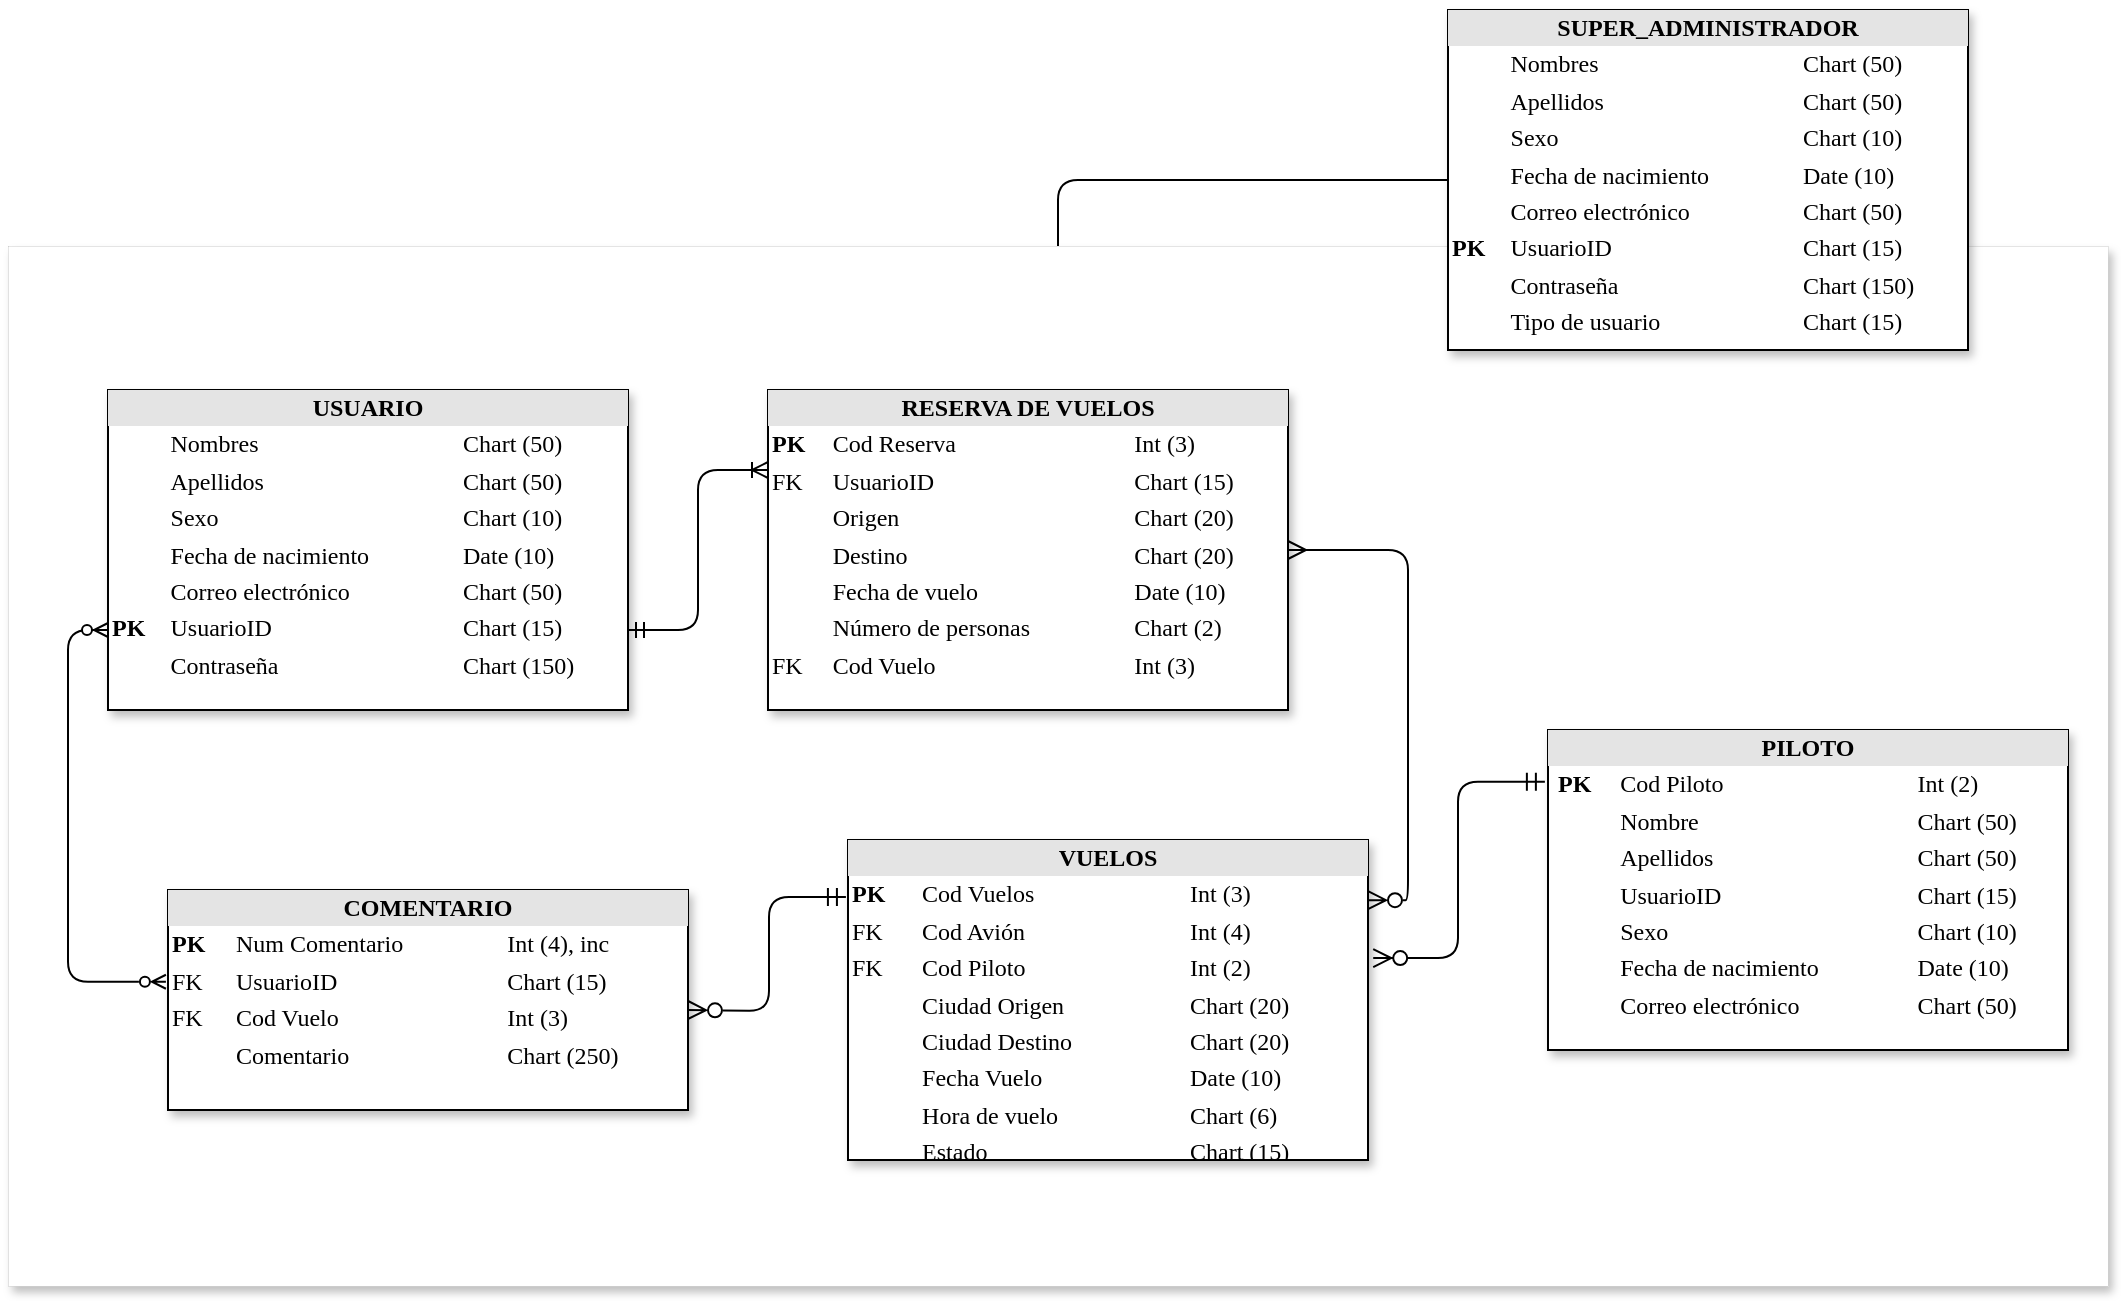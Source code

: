 <mxfile version="15.4.1" type="device"><diagram name="Page-1" id="2ca16b54-16f6-2749-3443-fa8db7711227"><mxGraphModel dx="1392" dy="878" grid="1" gridSize="10" guides="1" tooltips="1" connect="1" arrows="1" fold="1" page="1" pageScale="1" pageWidth="1100" pageHeight="850" background="none" math="0" shadow="0"><root><mxCell id="0"/><mxCell id="1" parent="0"/><mxCell id="YZwVHZ6_KzHsndQQwgZg-22" value="" style="rounded=0;whiteSpace=wrap;html=1;shadow=1;fontFamily=Tahoma;align=left;glass=0;sketch=0;strokeWidth=0;" vertex="1" parent="1"><mxGeometry x="25" y="224" width="1050" height="520" as="geometry"/></mxCell><mxCell id="YZwVHZ6_KzHsndQQwgZg-18" style="edgeStyle=orthogonalEdgeStyle;rounded=1;sketch=0;orthogonalLoop=1;jettySize=auto;html=1;exitX=0;exitY=0.75;exitDx=0;exitDy=0;entryX=-0.004;entryY=0.417;entryDx=0;entryDy=0;shadow=0;fontFamily=Tahoma;startArrow=ERzeroToMany;startFill=1;endArrow=ERzeroToMany;endFill=0;startSize=5;endSize=5;entryPerimeter=0;" edge="1" parent="1" source="2ed32ef02a7f4228-1" target="YZwVHZ6_KzHsndQQwgZg-13"><mxGeometry relative="1" as="geometry"/></mxCell><mxCell id="2ed32ef02a7f4228-1" value="&lt;div style=&quot;box-sizing: border-box ; width: 100% ; background: rgb(228 , 228 , 228) ; padding: 2px&quot;&gt;&lt;b&gt;USUARIO&lt;/b&gt;&lt;/div&gt;&lt;table style=&quot;text-align: left ; width: 100% ; font-size: 1em&quot; cellpadding=&quot;2&quot; cellspacing=&quot;0&quot;&gt;&lt;tbody&gt;&lt;tr&gt;&lt;td&gt;&amp;nbsp;&lt;/td&gt;&lt;td style=&quot;text-align: left&quot;&gt;Nombres&lt;/td&gt;&lt;td style=&quot;text-align: left&quot;&gt;Chart (50)&lt;/td&gt;&lt;/tr&gt;&lt;tr&gt;&lt;td style=&quot;text-align: left&quot;&gt;&lt;br&gt;&lt;/td&gt;&lt;td style=&quot;text-align: left&quot;&gt;Apellidos&lt;/td&gt;&lt;td style=&quot;text-align: left&quot;&gt;Chart (50)&lt;br&gt;&lt;/td&gt;&lt;/tr&gt;&lt;tr&gt;&lt;td style=&quot;text-align: left&quot;&gt;&lt;/td&gt;&lt;td style=&quot;text-align: left&quot;&gt;Sexo&lt;/td&gt;&lt;td style=&quot;text-align: left&quot;&gt;Chart (10)&lt;br&gt;&lt;/td&gt;&lt;/tr&gt;&lt;tr&gt;&lt;td style=&quot;text-align: left&quot;&gt;&lt;br&gt;&lt;/td&gt;&lt;td style=&quot;text-align: left&quot;&gt;Fecha de nacimiento&lt;/td&gt;&lt;td style=&quot;text-align: left&quot;&gt;Date (10)&lt;/td&gt;&lt;/tr&gt;&lt;tr&gt;&lt;td style=&quot;text-align: left&quot;&gt;&lt;br&gt;&lt;/td&gt;&lt;td style=&quot;text-align: left&quot;&gt;Correo electrónico&lt;/td&gt;&lt;td style=&quot;text-align: left&quot;&gt;Chart (50)&lt;br&gt;&lt;/td&gt;&lt;/tr&gt;&lt;tr&gt;&lt;td style=&quot;text-align: left&quot;&gt;&lt;b&gt;PK&lt;/b&gt;&lt;/td&gt;&lt;td style=&quot;text-align: left&quot;&gt;UsuarioID&lt;/td&gt;&lt;td style=&quot;text-align: left&quot;&gt;Chart (15)&lt;br&gt;&lt;/td&gt;&lt;/tr&gt;&lt;tr&gt;&lt;td style=&quot;text-align: left&quot;&gt;&lt;br&gt;&lt;/td&gt;&lt;td style=&quot;text-align: left&quot;&gt;Contraseña&lt;/td&gt;&lt;td style=&quot;text-align: left&quot;&gt;Chart (150)&lt;br&gt;&lt;/td&gt;&lt;/tr&gt;&lt;/tbody&gt;&lt;/table&gt;" style="verticalAlign=top;align=center;overflow=fill;html=1;rounded=0;shadow=1;comic=0;labelBackgroundColor=none;strokeWidth=1;fontFamily=Verdana;fontSize=12;" parent="1" vertex="1"><mxGeometry x="75" y="296" width="260" height="160" as="geometry"/></mxCell><mxCell id="2ed32ef02a7f4228-15" style="edgeStyle=orthogonalEdgeStyle;html=1;entryX=0;entryY=0.25;labelBackgroundColor=none;startArrow=ERmandOne;endArrow=ERoneToMany;fontFamily=Verdana;fontSize=12;align=left;entryDx=0;entryDy=0;exitX=1;exitY=0.75;exitDx=0;exitDy=0;" parent="1" source="2ed32ef02a7f4228-1" target="YZwVHZ6_KzHsndQQwgZg-4" edge="1"><mxGeometry relative="1" as="geometry"><mxPoint x="315" y="326" as="sourcePoint"/></mxGeometry></mxCell><mxCell id="YZwVHZ6_KzHsndQQwgZg-15" style="edgeStyle=orthogonalEdgeStyle;rounded=1;sketch=0;orthogonalLoop=1;jettySize=auto;html=1;exitX=1;exitY=0.5;exitDx=0;exitDy=0;entryX=1;entryY=0.188;entryDx=0;entryDy=0;shadow=0;fontFamily=Tahoma;startArrow=ERmany;startFill=0;endArrow=ERzeroToMany;endFill=0;startSize=7;endSize=7;entryPerimeter=0;" edge="1" parent="1" source="YZwVHZ6_KzHsndQQwgZg-4" target="YZwVHZ6_KzHsndQQwgZg-9"><mxGeometry relative="1" as="geometry"/></mxCell><mxCell id="YZwVHZ6_KzHsndQQwgZg-4" value="&lt;div style=&quot;box-sizing: border-box ; width: 100% ; background: rgb(228 , 228 , 228) ; padding: 2px&quot;&gt;&lt;b&gt;RESERVA DE VUELOS&lt;/b&gt;&lt;/div&gt;&lt;table style=&quot;text-align: left ; width: 100% ; font-size: 1em&quot; cellpadding=&quot;2&quot; cellspacing=&quot;0&quot;&gt;&lt;tbody&gt;&lt;tr&gt;&lt;td&gt;&lt;b&gt;PK&lt;/b&gt;&lt;/td&gt;&lt;td&gt;Cod Reserva&lt;/td&gt;&lt;td&gt;Int (3)&lt;br&gt;&lt;/td&gt;&lt;/tr&gt;&lt;tr&gt;&lt;td&gt;FK&lt;/td&gt;&lt;td&gt;UsuarioID&lt;/td&gt;&lt;td&gt;Chart (15)&lt;br&gt;&lt;/td&gt;&lt;/tr&gt;&lt;tr&gt;&lt;td&gt;&amp;nbsp;&lt;/td&gt;&lt;td style=&quot;text-align: left&quot;&gt;Origen&lt;/td&gt;&lt;td style=&quot;text-align: left&quot;&gt;Chart (20)&lt;/td&gt;&lt;/tr&gt;&lt;tr&gt;&lt;td style=&quot;text-align: left&quot;&gt;&lt;br&gt;&lt;/td&gt;&lt;td style=&quot;text-align: left&quot;&gt;Destino&lt;/td&gt;&lt;td style=&quot;text-align: left&quot;&gt;Chart (20)&lt;br&gt;&lt;/td&gt;&lt;/tr&gt;&lt;tr&gt;&lt;td style=&quot;text-align: left&quot;&gt;&lt;br&gt;&lt;/td&gt;&lt;td style=&quot;text-align: left&quot;&gt;Fecha de vuelo&lt;/td&gt;&lt;td style=&quot;text-align: left&quot;&gt;Date (10)&lt;/td&gt;&lt;/tr&gt;&lt;tr&gt;&lt;td style=&quot;text-align: left&quot;&gt;&lt;br&gt;&lt;/td&gt;&lt;td style=&quot;text-align: left&quot;&gt;Número de personas&lt;/td&gt;&lt;td style=&quot;text-align: left&quot;&gt;Chart (2)&lt;br&gt;&lt;/td&gt;&lt;/tr&gt;&lt;tr&gt;&lt;td style=&quot;text-align: left&quot;&gt;FK&lt;/td&gt;&lt;td style=&quot;text-align: left&quot;&gt;Cod Vuelo&lt;/td&gt;&lt;td style=&quot;text-align: left&quot;&gt;Int (3)&lt;br&gt;&lt;/td&gt;&lt;/tr&gt;&lt;/tbody&gt;&lt;/table&gt;" style="verticalAlign=top;align=center;overflow=fill;html=1;rounded=0;shadow=1;comic=0;labelBackgroundColor=none;strokeWidth=1;fontFamily=Verdana;fontSize=12;" vertex="1" parent="1"><mxGeometry x="405" y="296" width="260" height="160" as="geometry"/></mxCell><mxCell id="YZwVHZ6_KzHsndQQwgZg-16" style="edgeStyle=orthogonalEdgeStyle;rounded=1;sketch=0;orthogonalLoop=1;jettySize=auto;html=1;exitX=1.01;exitY=0.369;exitDx=0;exitDy=0;entryX=-0.006;entryY=0.162;entryDx=0;entryDy=0;entryPerimeter=0;shadow=0;fontFamily=Tahoma;startArrow=ERzeroToMany;startFill=1;endArrow=ERmandOne;endFill=0;startSize=7;endSize=7;exitPerimeter=0;" edge="1" parent="1" source="YZwVHZ6_KzHsndQQwgZg-9" target="YZwVHZ6_KzHsndQQwgZg-11"><mxGeometry relative="1" as="geometry"/></mxCell><mxCell id="YZwVHZ6_KzHsndQQwgZg-17" style="edgeStyle=orthogonalEdgeStyle;rounded=1;sketch=0;orthogonalLoop=1;jettySize=auto;html=1;exitX=-0.004;exitY=0.178;exitDx=0;exitDy=0;shadow=0;fontFamily=Tahoma;startArrow=ERmandOne;startFill=0;endArrow=ERzeroToMany;endFill=0;startSize=7;endSize=7;exitPerimeter=0;" edge="1" parent="1" source="YZwVHZ6_KzHsndQQwgZg-9"><mxGeometry relative="1" as="geometry"><mxPoint x="365" y="606" as="targetPoint"/></mxGeometry></mxCell><mxCell id="YZwVHZ6_KzHsndQQwgZg-9" value="&lt;div style=&quot;box-sizing: border-box ; width: 100% ; background: rgb(228 , 228 , 228) ; padding: 2px&quot;&gt;&lt;b&gt;VUELOS&lt;/b&gt;&lt;/div&gt;&lt;table style=&quot;text-align: left ; width: 100% ; font-size: 1em&quot; cellpadding=&quot;2&quot; cellspacing=&quot;0&quot;&gt;&lt;tbody&gt;&lt;tr&gt;&lt;td&gt;&lt;b&gt;PK&lt;/b&gt;&lt;/td&gt;&lt;td&gt;Cod Vuelos&lt;/td&gt;&lt;td&gt;Int (3)&lt;br&gt;&lt;/td&gt;&lt;/tr&gt;&lt;tr&gt;&lt;td&gt;FK&lt;/td&gt;&lt;td&gt;Cod Avión&lt;/td&gt;&lt;td&gt;Int (4)&lt;br&gt;&lt;/td&gt;&lt;/tr&gt;&lt;tr&gt;&lt;td&gt;FK&lt;/td&gt;&lt;td&gt;Cod Piloto&lt;/td&gt;&lt;td&gt;Int (2)&lt;/td&gt;&lt;/tr&gt;&lt;tr&gt;&lt;td&gt;&amp;nbsp;&lt;/td&gt;&lt;td style=&quot;text-align: left&quot;&gt;Ciudad Origen&lt;/td&gt;&lt;td style=&quot;text-align: left&quot;&gt;Chart (20)&lt;/td&gt;&lt;/tr&gt;&lt;tr&gt;&lt;td style=&quot;text-align: left&quot;&gt;&lt;br&gt;&lt;/td&gt;&lt;td style=&quot;text-align: left&quot;&gt;Ciudad Destino&lt;/td&gt;&lt;td style=&quot;text-align: left&quot;&gt;Chart (20)&lt;br&gt;&lt;/td&gt;&lt;/tr&gt;&lt;tr&gt;&lt;td style=&quot;text-align: left&quot;&gt;&lt;br&gt;&lt;/td&gt;&lt;td style=&quot;text-align: left&quot;&gt;Fecha Vuelo&lt;/td&gt;&lt;td style=&quot;text-align: left&quot;&gt;Date (10)&lt;/td&gt;&lt;/tr&gt;&lt;tr&gt;&lt;td style=&quot;text-align: left&quot;&gt;&lt;br&gt;&lt;/td&gt;&lt;td style=&quot;text-align: left&quot;&gt;Hora de vuelo&lt;/td&gt;&lt;td style=&quot;text-align: left&quot;&gt;Chart (6)&lt;br&gt;&lt;/td&gt;&lt;/tr&gt;&lt;tr&gt;&lt;td style=&quot;text-align: left&quot;&gt;&lt;br&gt;&lt;/td&gt;&lt;td style=&quot;text-align: left&quot;&gt;Estado&lt;/td&gt;&lt;td style=&quot;text-align: left&quot;&gt;Chart (15)&lt;br&gt;&lt;/td&gt;&lt;/tr&gt;&lt;/tbody&gt;&lt;/table&gt;" style="verticalAlign=top;align=center;overflow=fill;html=1;rounded=0;shadow=1;comic=0;labelBackgroundColor=none;strokeWidth=1;fontFamily=Verdana;fontSize=12;" vertex="1" parent="1"><mxGeometry x="445" y="521" width="260" height="160" as="geometry"/></mxCell><mxCell id="YZwVHZ6_KzHsndQQwgZg-11" value="&lt;div style=&quot;box-sizing: border-box ; width: 100% ; background: rgb(228 , 228 , 228) ; padding: 2px&quot;&gt;&lt;b&gt;PILOTO&lt;/b&gt;&lt;/div&gt;&lt;table style=&quot;text-align: left ; width: 100% ; font-size: 1em&quot; cellpadding=&quot;2&quot; cellspacing=&quot;0&quot;&gt;&lt;tbody&gt;&lt;tr&gt;&lt;td&gt;&amp;nbsp;&lt;b&gt;PK&lt;/b&gt;&lt;/td&gt;&lt;td style=&quot;text-align: left&quot;&gt;Cod Piloto&lt;/td&gt;&lt;td style=&quot;text-align: left&quot;&gt;Int (2)&lt;/td&gt;&lt;/tr&gt;&lt;tr&gt;&lt;td&gt;&lt;br&gt;&lt;/td&gt;&lt;td&gt;Nombre&lt;/td&gt;&lt;td&gt;Chart (50)&lt;br&gt;&lt;/td&gt;&lt;/tr&gt;&lt;tr&gt;&lt;td style=&quot;text-align: left&quot;&gt;&lt;br&gt;&lt;/td&gt;&lt;td style=&quot;text-align: left&quot;&gt;Apellidos&lt;/td&gt;&lt;td style=&quot;text-align: left&quot;&gt;Chart (50)&lt;br&gt;&lt;/td&gt;&lt;/tr&gt;&lt;tr&gt;&lt;td&gt;&lt;br&gt;&lt;/td&gt;&lt;td&gt;UsuarioID&lt;br&gt;&lt;/td&gt;&lt;td&gt;Chart (15)&lt;br&gt;&lt;/td&gt;&lt;/tr&gt;&lt;tr&gt;&lt;td style=&quot;text-align: left&quot;&gt;&lt;/td&gt;&lt;td style=&quot;text-align: left&quot;&gt;Sexo&lt;br&gt;&lt;/td&gt;&lt;td style=&quot;text-align: left&quot;&gt;Chart (10)&lt;br&gt;&lt;/td&gt;&lt;/tr&gt;&lt;tr&gt;&lt;td style=&quot;text-align: left&quot;&gt;&lt;br&gt;&lt;/td&gt;&lt;td style=&quot;text-align: left&quot;&gt;Fecha de nacimiento&lt;/td&gt;&lt;td style=&quot;text-align: left&quot;&gt;Date (10)&lt;/td&gt;&lt;/tr&gt;&lt;tr&gt;&lt;td style=&quot;text-align: left&quot;&gt;&lt;br&gt;&lt;/td&gt;&lt;td style=&quot;text-align: left&quot;&gt;Correo electrónico&lt;/td&gt;&lt;td style=&quot;text-align: left&quot;&gt;Chart (50)&lt;br&gt;&lt;/td&gt;&lt;/tr&gt;&lt;/tbody&gt;&lt;/table&gt;" style="verticalAlign=top;align=center;overflow=fill;html=1;rounded=0;shadow=1;comic=0;labelBackgroundColor=none;strokeWidth=1;fontFamily=Verdana;fontSize=12;" vertex="1" parent="1"><mxGeometry x="795" y="466" width="260" height="160" as="geometry"/></mxCell><mxCell id="YZwVHZ6_KzHsndQQwgZg-13" value="&lt;div style=&quot;box-sizing: border-box ; width: 100% ; background: rgb(228 , 228 , 228) ; padding: 2px&quot;&gt;&lt;b&gt;COMENTARIO&lt;/b&gt;&lt;/div&gt;&lt;table style=&quot;text-align: left ; width: 100% ; font-size: 1em&quot; cellpadding=&quot;2&quot; cellspacing=&quot;0&quot;&gt;&lt;tbody&gt;&lt;tr&gt;&lt;td&gt;&lt;b&gt;PK&lt;/b&gt;&lt;/td&gt;&lt;td style=&quot;text-align: left&quot;&gt;Num Comentario&lt;/td&gt;&lt;td style=&quot;text-align: left&quot;&gt;Int (4), inc&lt;/td&gt;&lt;/tr&gt;&lt;tr&gt;&lt;td style=&quot;text-align: left&quot;&gt;FK&lt;/td&gt;&lt;td style=&quot;text-align: left&quot;&gt;UsuarioID&lt;/td&gt;&lt;td style=&quot;text-align: left&quot;&gt;Chart (15)&lt;br&gt;&lt;/td&gt;&lt;/tr&gt;&lt;tr&gt;&lt;td style=&quot;text-align: left&quot;&gt;FK&lt;/td&gt;&lt;td style=&quot;text-align: left&quot;&gt;Cod Vuelo&lt;/td&gt;&lt;td style=&quot;text-align: left&quot;&gt;Int (3)&lt;br&gt;&lt;/td&gt;&lt;/tr&gt;&lt;tr&gt;&lt;td style=&quot;text-align: left&quot;&gt;&lt;br&gt;&lt;/td&gt;&lt;td style=&quot;text-align: left&quot;&gt;Comentario&lt;/td&gt;&lt;td style=&quot;text-align: left&quot;&gt;Chart (250)&lt;/td&gt;&lt;/tr&gt;&lt;/tbody&gt;&lt;/table&gt;" style="verticalAlign=top;align=center;overflow=fill;html=1;rounded=0;shadow=1;comic=0;labelBackgroundColor=none;strokeWidth=1;fontFamily=Verdana;fontSize=12;" vertex="1" parent="1"><mxGeometry x="105" y="546" width="260" height="110" as="geometry"/></mxCell><mxCell id="YZwVHZ6_KzHsndQQwgZg-25" style="edgeStyle=orthogonalEdgeStyle;rounded=1;sketch=0;orthogonalLoop=1;jettySize=auto;html=1;exitX=0;exitY=0.5;exitDx=0;exitDy=0;entryX=0.5;entryY=0;entryDx=0;entryDy=0;shadow=0;fontFamily=Tahoma;startArrow=none;startFill=0;endArrow=none;endFill=0;startSize=7;endSize=7;" edge="1" parent="1" source="YZwVHZ6_KzHsndQQwgZg-23" target="YZwVHZ6_KzHsndQQwgZg-22"><mxGeometry relative="1" as="geometry"/></mxCell><mxCell id="YZwVHZ6_KzHsndQQwgZg-23" value="&lt;div style=&quot;box-sizing: border-box ; width: 100% ; background: rgb(228 , 228 , 228) ; padding: 2px&quot;&gt;&lt;b&gt;SUPER_ADMINISTRADOR&lt;/b&gt;&lt;/div&gt;&lt;table style=&quot;text-align: left ; width: 100% ; font-size: 1em&quot; cellpadding=&quot;2&quot; cellspacing=&quot;0&quot;&gt;&lt;tbody&gt;&lt;tr&gt;&lt;td&gt;&amp;nbsp;&lt;/td&gt;&lt;td style=&quot;text-align: left&quot;&gt;Nombres&lt;/td&gt;&lt;td style=&quot;text-align: left&quot;&gt;Chart (50)&lt;/td&gt;&lt;/tr&gt;&lt;tr&gt;&lt;td style=&quot;text-align: left&quot;&gt;&lt;br&gt;&lt;/td&gt;&lt;td style=&quot;text-align: left&quot;&gt;Apellidos&lt;/td&gt;&lt;td style=&quot;text-align: left&quot;&gt;Chart (50)&lt;br&gt;&lt;/td&gt;&lt;/tr&gt;&lt;tr&gt;&lt;td style=&quot;text-align: left&quot;&gt;&lt;/td&gt;&lt;td style=&quot;text-align: left&quot;&gt;Sexo&lt;/td&gt;&lt;td style=&quot;text-align: left&quot;&gt;Chart (10)&lt;br&gt;&lt;/td&gt;&lt;/tr&gt;&lt;tr&gt;&lt;td style=&quot;text-align: left&quot;&gt;&lt;br&gt;&lt;/td&gt;&lt;td style=&quot;text-align: left&quot;&gt;Fecha de nacimiento&lt;/td&gt;&lt;td style=&quot;text-align: left&quot;&gt;Date (10)&lt;/td&gt;&lt;/tr&gt;&lt;tr&gt;&lt;td style=&quot;text-align: left&quot;&gt;&lt;br&gt;&lt;/td&gt;&lt;td style=&quot;text-align: left&quot;&gt;Correo electrónico&lt;/td&gt;&lt;td style=&quot;text-align: left&quot;&gt;Chart (50)&lt;br&gt;&lt;/td&gt;&lt;/tr&gt;&lt;tr&gt;&lt;td style=&quot;text-align: left&quot;&gt;&lt;b&gt;PK&lt;/b&gt;&lt;/td&gt;&lt;td style=&quot;text-align: left&quot;&gt;UsuarioID&lt;/td&gt;&lt;td style=&quot;text-align: left&quot;&gt;Chart (15)&lt;br&gt;&lt;/td&gt;&lt;/tr&gt;&lt;tr&gt;&lt;td style=&quot;text-align: left&quot;&gt;&lt;br&gt;&lt;/td&gt;&lt;td style=&quot;text-align: left&quot;&gt;Contraseña&lt;/td&gt;&lt;td style=&quot;text-align: left&quot;&gt;Chart (150)&lt;br&gt;&lt;/td&gt;&lt;/tr&gt;&lt;tr&gt;&lt;td&gt;&lt;br&gt;&lt;/td&gt;&lt;td&gt;Tipo de usuario&lt;/td&gt;&lt;td&gt;Chart (15)&lt;br&gt;&lt;/td&gt;&lt;/tr&gt;&lt;/tbody&gt;&lt;/table&gt;" style="verticalAlign=top;align=center;overflow=fill;html=1;rounded=0;shadow=1;comic=0;labelBackgroundColor=none;strokeWidth=1;fontFamily=Verdana;fontSize=12;" vertex="1" parent="1"><mxGeometry x="745" y="106" width="260" height="170" as="geometry"/></mxCell></root></mxGraphModel></diagram></mxfile>
